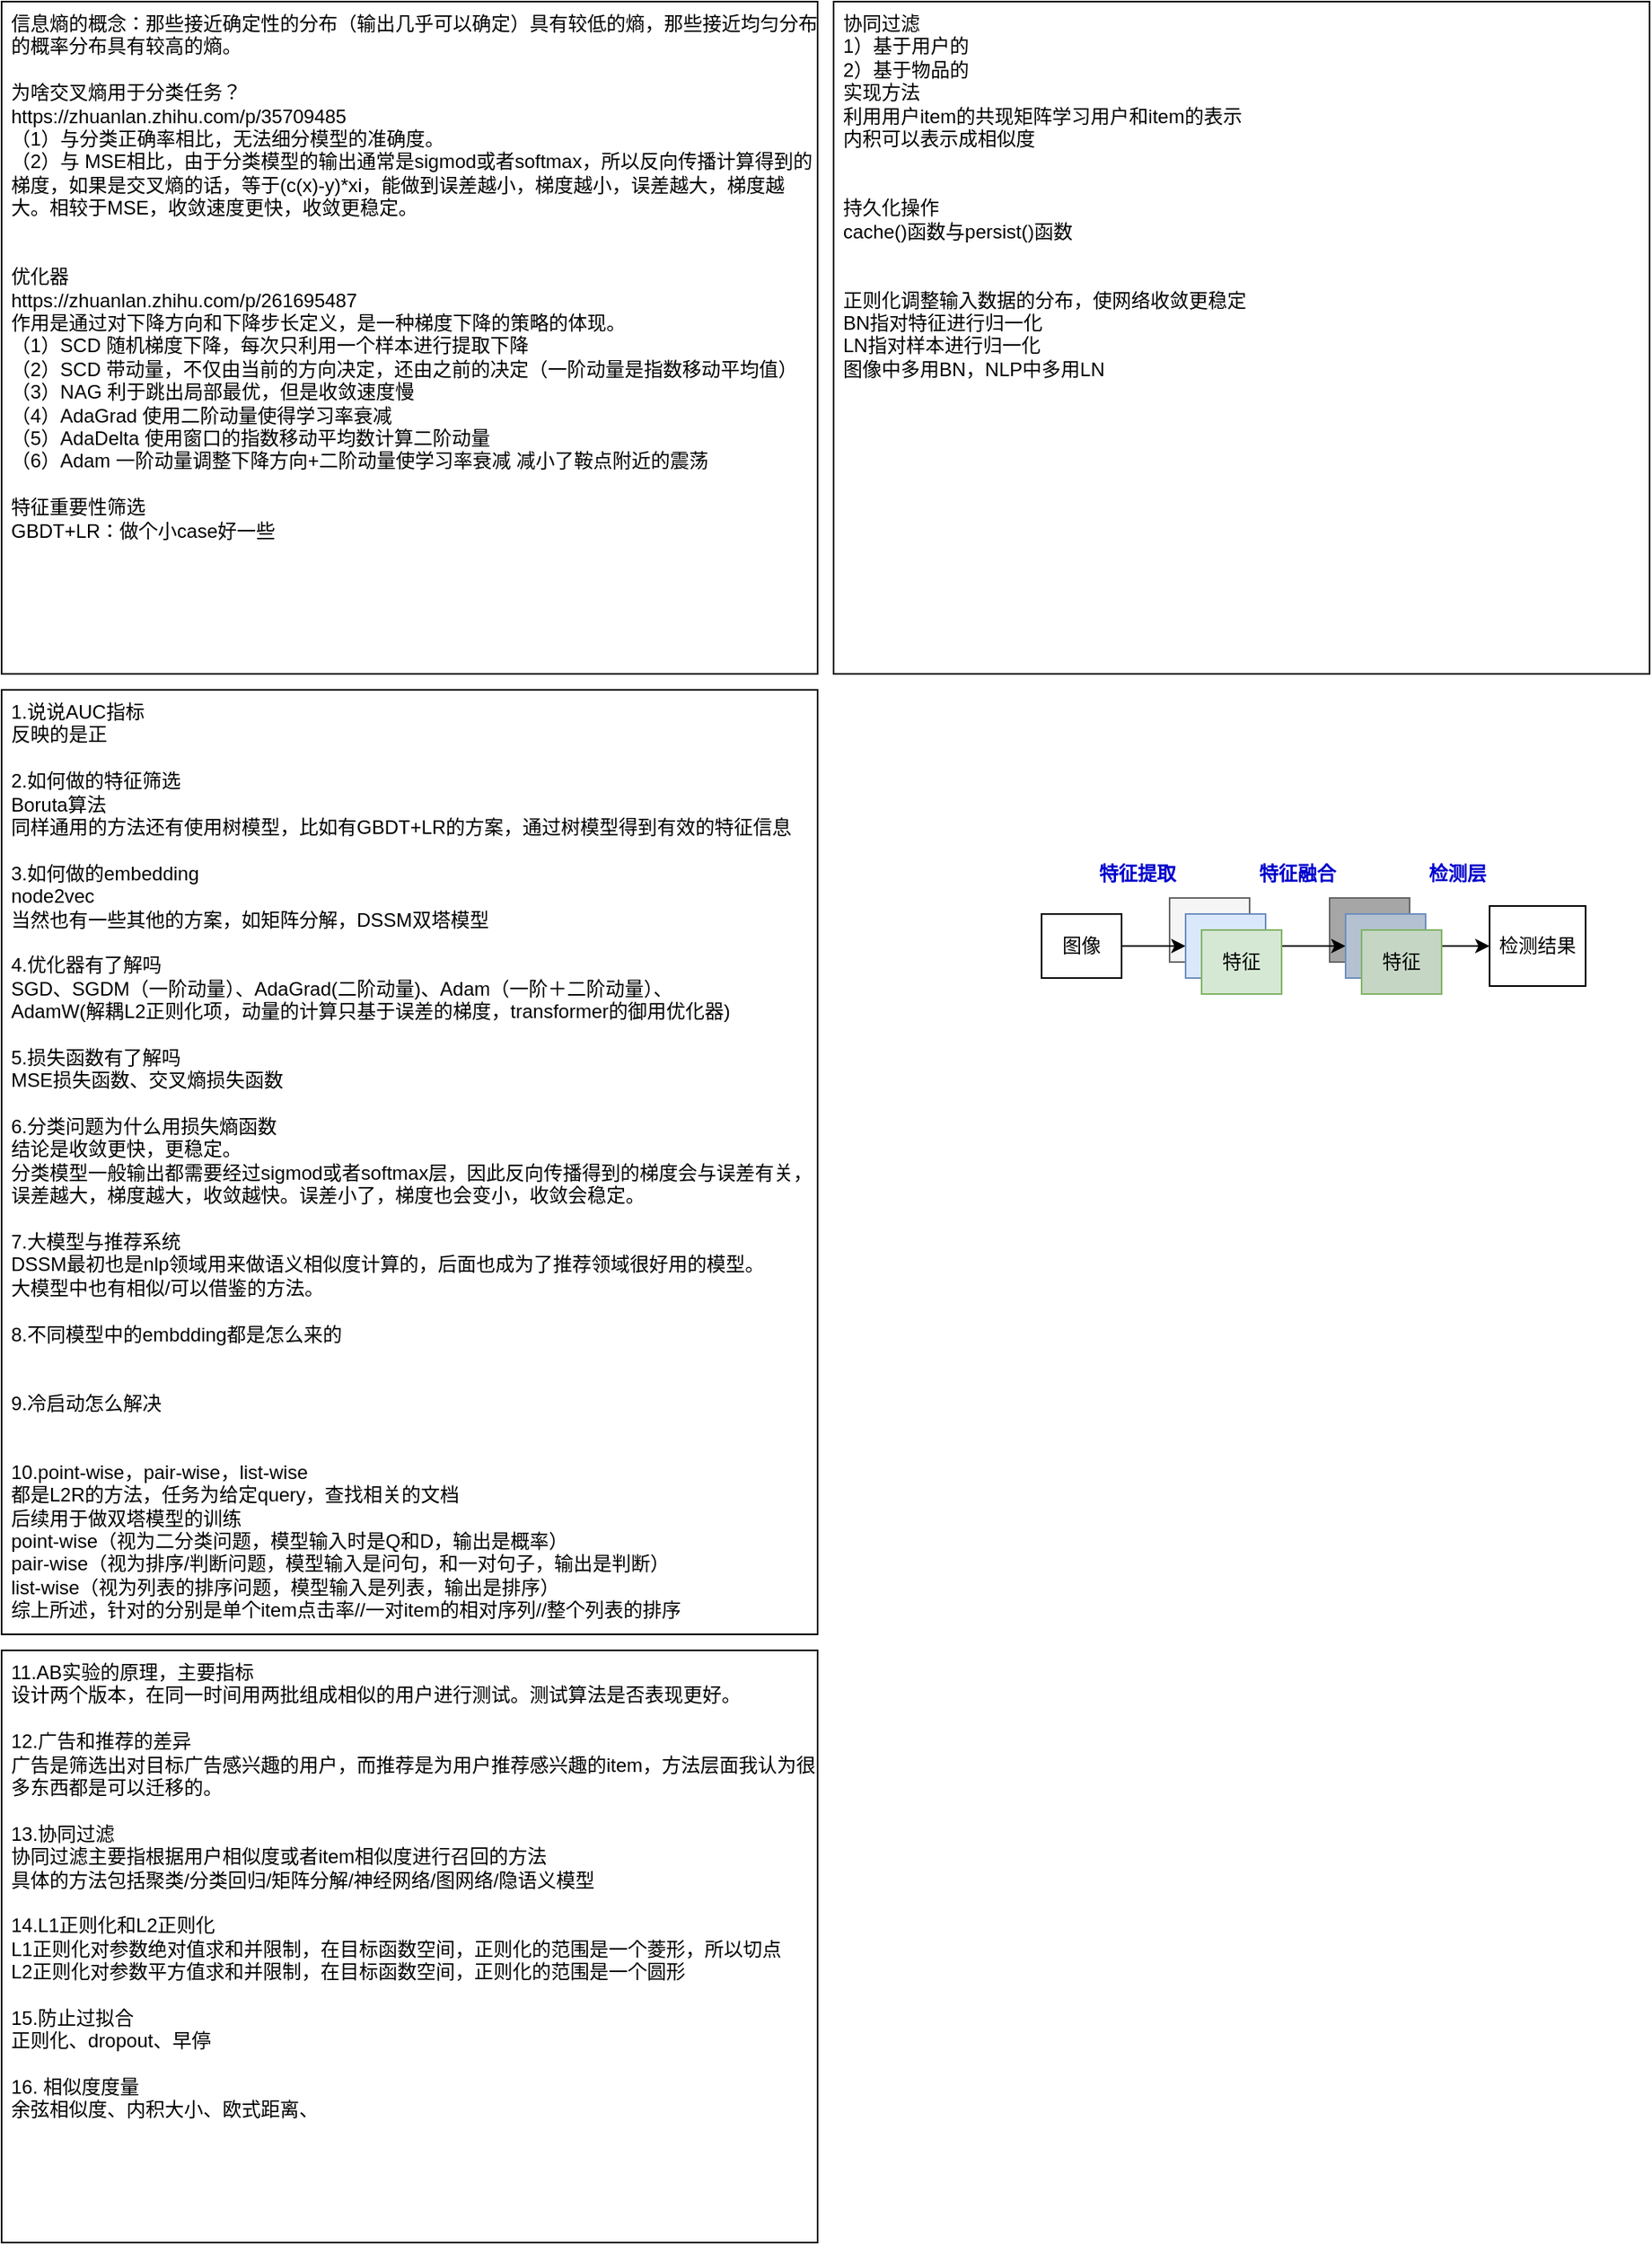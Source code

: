 <mxfile version="24.7.10">
  <diagram name="第 1 页" id="iWVoZDMzAQuaJpYY_TNt">
    <mxGraphModel dx="1592" dy="833" grid="1" gridSize="10" guides="1" tooltips="1" connect="1" arrows="1" fold="1" page="0" pageScale="1" pageWidth="827" pageHeight="1169" math="0" shadow="0">
      <root>
        <mxCell id="0" />
        <mxCell id="1" parent="0" />
        <mxCell id="b7tHHqhXRkNEzGU3USus-7" value="图像" style="rounded=0;whiteSpace=wrap;html=1;fillColor=#A6A6A6;fontColor=#333333;strokeColor=#666666;" vertex="1" parent="1">
          <mxGeometry x="270" y="540" width="50" height="40" as="geometry" />
        </mxCell>
        <mxCell id="b7tHHqhXRkNEzGU3USus-3" value="图像" style="rounded=0;whiteSpace=wrap;html=1;fillColor=#f5f5f5;fontColor=#333333;strokeColor=#666666;" vertex="1" parent="1">
          <mxGeometry x="170" y="540" width="50" height="40" as="geometry" />
        </mxCell>
        <mxCell id="mPcpz4siuyIrg-kaVJwC-1" value="协同过滤&lt;div&gt;1）基于用户的&lt;/div&gt;&lt;div&gt;2）基于物品的&lt;/div&gt;&lt;div&gt;实现方法&lt;/div&gt;&lt;div&gt;利用用户item的共现矩阵学习用户和item的表示&lt;/div&gt;&lt;div&gt;内积可以表示成相似度&lt;/div&gt;&lt;div&gt;&lt;br&gt;&lt;/div&gt;&lt;div&gt;&lt;br&gt;&lt;/div&gt;&lt;div&gt;持久化操作&lt;/div&gt;&lt;div&gt;cache()函数与persist()函数&lt;/div&gt;&lt;div&gt;&lt;br&gt;&lt;/div&gt;&lt;div&gt;&lt;br&gt;&lt;/div&gt;&lt;div&gt;正则化调整输入数据的分布，使网络收敛更稳定&lt;/div&gt;&lt;div&gt;BN指对特征进行归一化&lt;/div&gt;&lt;div&gt;LN指对样本进行归一化&lt;/div&gt;&lt;div&gt;图像中多用BN，NLP中多用LN&lt;/div&gt;&lt;div&gt;&lt;br&gt;&lt;/div&gt;" style="rounded=0;whiteSpace=wrap;html=1;align=left;verticalAlign=top;spacingLeft=4;" parent="1" vertex="1">
          <mxGeometry x="-40" y="-20" width="510" height="420" as="geometry" />
        </mxCell>
        <mxCell id="Wk424I4RCr_Jomv0QLjG-1" value="&lt;div&gt;信息熵的概念：那些接近确定性的分布（输出几乎可以确定）具有较低的熵，那些接近均匀分布的概率分布具有较高的熵。&lt;/div&gt;&lt;div&gt;&lt;br&gt;&lt;/div&gt;&lt;div&gt;为啥交叉熵用于分类任务？&lt;/div&gt;&lt;div&gt;https://zhuanlan.zhihu.com/p/35709485&lt;br&gt;&lt;/div&gt;&lt;div&gt;（1）与分类正确率相比，无法细分模型的准确度。&lt;/div&gt;&lt;div&gt;（2）与 MSE相比，由于分类模型的输出通常是sigmod或者softmax，所以反向传播计算得到的梯度，如果是交叉熵的话，等于(c(x)-y)*xi，能做到误差越小，梯度越小，误差越大，梯度越大。相较于MSE，收敛速度更快，收敛更稳定。&lt;/div&gt;&lt;div&gt;&lt;br&gt;&lt;/div&gt;&lt;div&gt;&lt;br&gt;&lt;/div&gt;&lt;div&gt;优化器&lt;/div&gt;&lt;div&gt;https://zhuanlan.zhihu.com/p/261695487&lt;br&gt;&lt;/div&gt;&lt;div&gt;作用是通过对下降方向和下降步长定义，是一种梯度下降的策略的体现。&lt;/div&gt;&lt;div&gt;（1）SCD 随机梯度下降，每次只利用一个样本进行提取下降&lt;/div&gt;&lt;div&gt;（2）SCD 带动量，不仅由当前的方向决定，还由之前的决定（一阶动量是指数移动平均值）&lt;/div&gt;&lt;div&gt;（3）NAG 利于跳出局部最优，但是收敛速度慢&lt;/div&gt;&lt;div&gt;（4）AdaGrad 使用二阶动量使得学习率衰减&lt;/div&gt;&lt;div&gt;（5）AdaDelta 使用窗口的指数移动平均数计算二阶动量&lt;/div&gt;&lt;div&gt;（6）Adam 一阶动量调整下降方向+二阶动量使学习率衰减 减小了鞍点附近的震荡&lt;/div&gt;&lt;div&gt;&lt;br&gt;&lt;/div&gt;&lt;div&gt;特征重要性筛选&lt;/div&gt;&lt;div&gt;GBDT+LR：做个小case好一些&lt;/div&gt;&lt;div&gt;&lt;br&gt;&lt;/div&gt;&lt;div&gt;&lt;br&gt;&lt;/div&gt;&lt;div&gt;&lt;br&gt;&lt;/div&gt;" style="rounded=0;whiteSpace=wrap;html=1;align=left;verticalAlign=top;spacingLeft=4;" parent="1" vertex="1">
          <mxGeometry x="-560" y="-20" width="510" height="420" as="geometry" />
        </mxCell>
        <mxCell id="xFfinqP3kLWbWLSmUtOE-1" value="&lt;div&gt;1.说说AUC指标&lt;/div&gt;&lt;div&gt;反映的是正&lt;/div&gt;&lt;div&gt;&lt;br&gt;&lt;/div&gt;&lt;div&gt;2.如何做的特征筛选&lt;/div&gt;&lt;div&gt;Boruta算法&lt;/div&gt;&lt;div&gt;同样通用的方法还有使用树模型，比如有GBDT+LR的方案，通过树模型得到有效的特征信息&lt;/div&gt;&lt;div&gt;&lt;br&gt;&lt;/div&gt;&lt;div&gt;3.如何做的embedding&lt;/div&gt;&lt;div&gt;node2vec&lt;/div&gt;&lt;div&gt;当然也有一些其他的方案，如矩阵分解，DSSM双塔模型&lt;/div&gt;&lt;div&gt;&lt;br&gt;&lt;/div&gt;&lt;div&gt;4.优化器有了解吗&lt;/div&gt;&lt;div&gt;SGD、SGDM（一阶动量）、AdaGrad(二阶动量)、Adam（一阶＋二阶动量）、&lt;/div&gt;&lt;div&gt;AdamW(解耦L2正则化项，动量的计算只基于误差的梯度，transformer的御用优化器)&lt;/div&gt;&lt;div&gt;&lt;br&gt;&lt;/div&gt;&lt;div&gt;5.损失函数有了解吗&lt;/div&gt;&lt;div&gt;MSE损失函数、交叉熵损失函数&lt;/div&gt;&lt;div&gt;&lt;br&gt;&lt;/div&gt;&lt;div&gt;6.分类问题为什么用损失熵函数&lt;/div&gt;&lt;div&gt;结论是收敛更快，更稳定。&lt;/div&gt;&lt;div&gt;分类模型一般输出都需要经过sigmod或者softmax层，因此反向传播得到的梯度会与误差有关，误差越大，梯度越大，收敛越快。误差小了，梯度也会变小，收敛会稳定。&lt;/div&gt;&lt;div&gt;&lt;br&gt;&lt;/div&gt;&lt;div&gt;7.大模型与推荐系统&lt;/div&gt;&lt;div&gt;DSSM最初也是nlp领域用来做语义相似度计算的，后面也成为了推荐领域很好用的模型。&lt;br&gt;&lt;/div&gt;&lt;div&gt;大模型中也有相似/可以借鉴的方法。&lt;/div&gt;&lt;div&gt;&lt;br&gt;&lt;/div&gt;&lt;div&gt;8.不同模型中的embdding都是怎么来的&lt;/div&gt;&lt;div&gt;&lt;br&gt;&lt;/div&gt;&lt;div&gt;&lt;br&gt;&lt;/div&gt;&lt;div&gt;9.冷启动怎么解决&lt;/div&gt;&lt;div&gt;&lt;br&gt;&lt;/div&gt;&lt;div&gt;&lt;br&gt;&lt;/div&gt;&lt;div&gt;&lt;div&gt;10.point-wise，pair-wise，list-wise&lt;/div&gt;&lt;div&gt;都是L2R的方法，任务为给定query，查找相关的文档&lt;/div&gt;&lt;div&gt;后续用于做双塔模型的训练&lt;/div&gt;&lt;div&gt;point-wise（视为二分类问题，模型输入时是Q和D，输出是概率）&lt;/div&gt;&lt;div&gt;pair-wise（视为排序/判断问题，模型输入是问句，和一对句子，输出是判断）&lt;/div&gt;&lt;div&gt;list-wise（视为列表的排序问题，模型输入是列表，输出是排序）&lt;/div&gt;&lt;div&gt;综上所述，针对的分别是单个item点击率//一对item的相对序列//整个列表的排序&lt;/div&gt;&lt;/div&gt;" style="rounded=0;whiteSpace=wrap;html=1;align=left;verticalAlign=top;spacingLeft=4;" parent="1" vertex="1">
          <mxGeometry x="-560" y="410" width="510" height="590" as="geometry" />
        </mxCell>
        <mxCell id="gYjdo5LkGyjOPkKGAcT3-1" value="&lt;div&gt;&lt;span style=&quot;background-color: initial;&quot;&gt;11.AB实验的原理，主要指标&lt;/span&gt;&lt;br&gt;&lt;/div&gt;&lt;div&gt;设计两个版本，在同一时间用两批组成相似的用户进行测试。测试算法是否表现更好。&lt;/div&gt;&lt;div&gt;&lt;br&gt;&lt;/div&gt;&lt;div&gt;12.广告和推荐的差异&lt;/div&gt;&lt;div&gt;广告是筛选出对目标广告感兴趣的用户，而推荐是为用户推荐感兴趣的item，方法层面我认为很多东西都是可以迁移的。&lt;/div&gt;&lt;div&gt;&lt;br&gt;&lt;/div&gt;&lt;div&gt;13.协同过滤&lt;/div&gt;&lt;div&gt;协同过滤主要指根据用户相似度或者item相似度进行召回的方法&lt;/div&gt;&lt;div&gt;具体的方法包括聚类/分类回归/矩阵分解/神经网络/图网络/隐语义模型&lt;/div&gt;&lt;div&gt;&lt;br&gt;&lt;/div&gt;&lt;div&gt;14.L1正则化和L2正则化&lt;/div&gt;&lt;div&gt;L1正则化对参数绝对值求和并限制，在目标函数空间，正则化的范围是一个菱形，所以切点&lt;/div&gt;&lt;div&gt;L2正则化对参数平方值求和并限制，在目标函数空间，正则化的范围是一个圆形&lt;/div&gt;&lt;div&gt;&lt;br&gt;&lt;/div&gt;&lt;div&gt;15.防止过拟合&lt;/div&gt;&lt;div&gt;正则化、dropout、早停&lt;/div&gt;&lt;div&gt;&lt;br&gt;&lt;/div&gt;&lt;div&gt;16. 相似度度量&lt;/div&gt;&lt;div&gt;余弦相似度、内积大小、欧式距离、&lt;/div&gt;" style="rounded=0;whiteSpace=wrap;html=1;align=left;verticalAlign=top;spacingLeft=4;" parent="1" vertex="1">
          <mxGeometry x="-560" y="1010" width="510" height="370" as="geometry" />
        </mxCell>
        <mxCell id="b7tHHqhXRkNEzGU3USus-10" style="edgeStyle=orthogonalEdgeStyle;rounded=0;orthogonalLoop=1;jettySize=auto;html=1;exitX=1;exitY=0.5;exitDx=0;exitDy=0;entryX=0;entryY=0.5;entryDx=0;entryDy=0;" edge="1" parent="1" source="b7tHHqhXRkNEzGU3USus-2" target="b7tHHqhXRkNEzGU3USus-5">
          <mxGeometry relative="1" as="geometry" />
        </mxCell>
        <mxCell id="b7tHHqhXRkNEzGU3USus-2" value="图像" style="rounded=0;whiteSpace=wrap;html=1;" vertex="1" parent="1">
          <mxGeometry x="90" y="550" width="50" height="40" as="geometry" />
        </mxCell>
        <mxCell id="b7tHHqhXRkNEzGU3USus-11" style="edgeStyle=orthogonalEdgeStyle;rounded=0;orthogonalLoop=1;jettySize=auto;html=1;exitX=1;exitY=0.5;exitDx=0;exitDy=0;entryX=0;entryY=0.5;entryDx=0;entryDy=0;" edge="1" parent="1" source="b7tHHqhXRkNEzGU3USus-5" target="b7tHHqhXRkNEzGU3USus-8">
          <mxGeometry relative="1" as="geometry" />
        </mxCell>
        <mxCell id="b7tHHqhXRkNEzGU3USus-5" value="图像" style="rounded=0;whiteSpace=wrap;html=1;fillColor=#dae8fc;strokeColor=#6c8ebf;" vertex="1" parent="1">
          <mxGeometry x="180" y="550" width="50" height="40" as="geometry" />
        </mxCell>
        <mxCell id="b7tHHqhXRkNEzGU3USus-6" value="特征" style="rounded=0;whiteSpace=wrap;html=1;fillColor=#d5e8d4;strokeColor=#82b366;" vertex="1" parent="1">
          <mxGeometry x="190" y="560" width="50" height="40" as="geometry" />
        </mxCell>
        <mxCell id="b7tHHqhXRkNEzGU3USus-14" style="edgeStyle=orthogonalEdgeStyle;rounded=0;orthogonalLoop=1;jettySize=auto;html=1;exitX=1;exitY=0.5;exitDx=0;exitDy=0;entryX=0;entryY=0.5;entryDx=0;entryDy=0;" edge="1" parent="1" source="b7tHHqhXRkNEzGU3USus-8" target="b7tHHqhXRkNEzGU3USus-13">
          <mxGeometry relative="1" as="geometry" />
        </mxCell>
        <mxCell id="b7tHHqhXRkNEzGU3USus-8" value="图像" style="rounded=0;whiteSpace=wrap;html=1;fillColor=#B4C1D1;strokeColor=#6c8ebf;" vertex="1" parent="1">
          <mxGeometry x="280" y="550" width="50" height="40" as="geometry" />
        </mxCell>
        <mxCell id="b7tHHqhXRkNEzGU3USus-9" value="特征" style="rounded=0;whiteSpace=wrap;html=1;fillColor=#C5D6C4;strokeColor=#82b366;" vertex="1" parent="1">
          <mxGeometry x="290" y="560" width="50" height="40" as="geometry" />
        </mxCell>
        <mxCell id="b7tHHqhXRkNEzGU3USus-13" value="检测结果" style="rounded=0;whiteSpace=wrap;html=1;" vertex="1" parent="1">
          <mxGeometry x="370" y="545" width="60" height="50" as="geometry" />
        </mxCell>
        <mxCell id="b7tHHqhXRkNEzGU3USus-16" value="特征提取" style="text;html=1;align=center;verticalAlign=middle;whiteSpace=wrap;rounded=0;fontColor=#0000CC;fontStyle=1" vertex="1" parent="1">
          <mxGeometry x="120" y="510" width="60" height="30" as="geometry" />
        </mxCell>
        <mxCell id="b7tHHqhXRkNEzGU3USus-17" value="特征融合" style="text;html=1;align=center;verticalAlign=middle;whiteSpace=wrap;rounded=0;fontColor=#0000CC;fontStyle=1" vertex="1" parent="1">
          <mxGeometry x="220" y="510" width="60" height="30" as="geometry" />
        </mxCell>
        <mxCell id="b7tHHqhXRkNEzGU3USus-18" value="检测层" style="text;html=1;align=center;verticalAlign=middle;whiteSpace=wrap;rounded=0;fontColor=#0000CC;fontStyle=1" vertex="1" parent="1">
          <mxGeometry x="320" y="510" width="60" height="30" as="geometry" />
        </mxCell>
      </root>
    </mxGraphModel>
  </diagram>
</mxfile>
